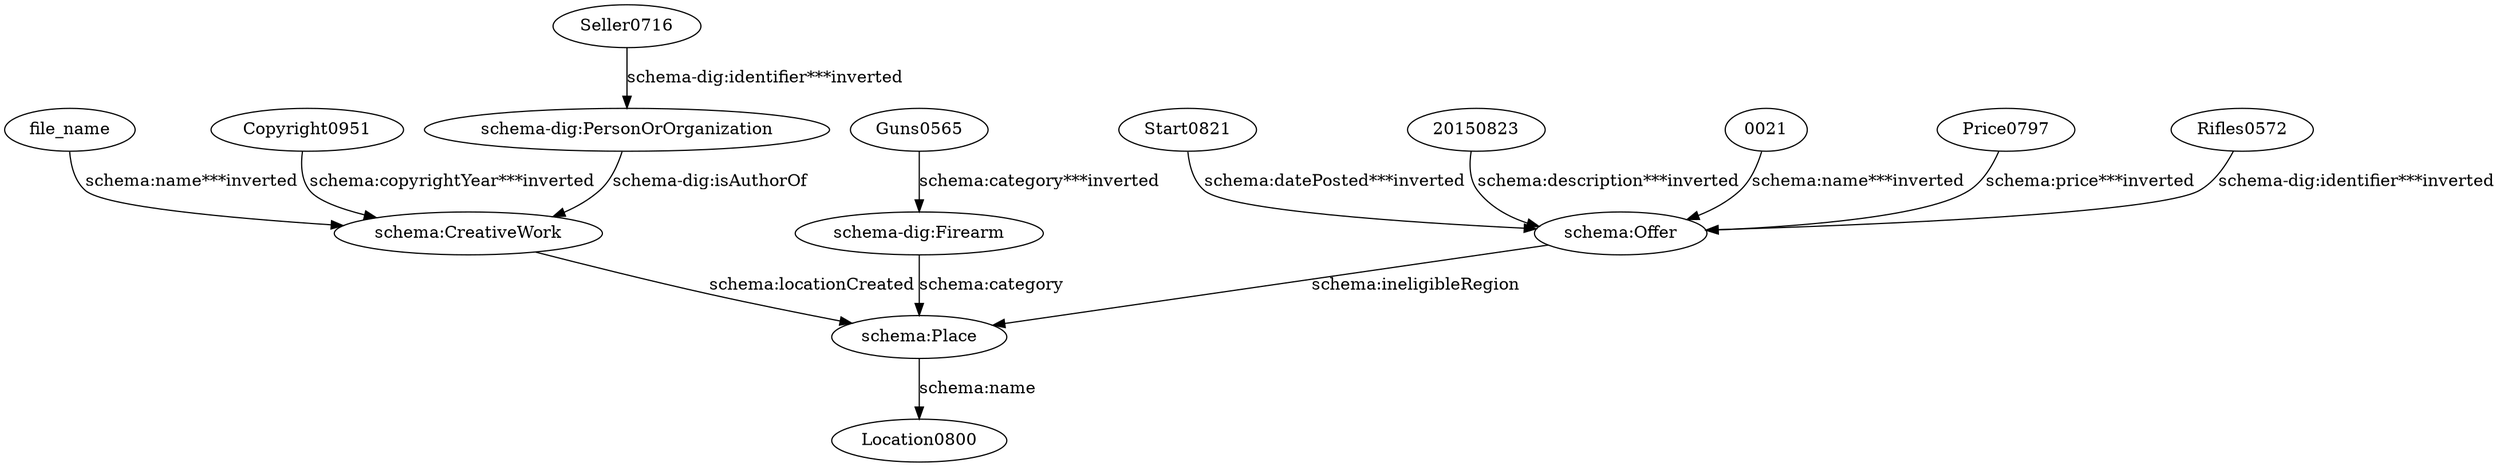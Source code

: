 digraph {
  "20150823" [type=attribute_name,label="20150823"]
  "0021" [type=attribute_name,label="0021"]
  "schema:Offer1" [type=class_uri,label="schema:Offer"]
  Copyright0951 [type=attribute_name,label=Copyright0951]
  "schema:CreativeWork1" [type=class_uri,label="schema:CreativeWork"]
  Guns0565 [type=attribute_name,label=Guns0565]
  "schema-dig:Firearm1" [type=class_uri,label="schema-dig:Firearm"]
  Price0797 [type=attribute_name,label=Price0797]
  Rifles0572 [type=attribute_name,label=Rifles0572]
  Seller0716 [type=attribute_name,label=Seller0716]
  "schema-dig:PersonOrOrganization1" [type=class_uri,label="schema-dig:PersonOrOrganization"]
  Start0821 [type=attribute_name,label=Start0821]
  file_name [type=attribute_name,label=file_name]
  "schema:Place1" [type=class_uri,label="schema:Place"]
  Location0800 [type=attribute_name,label=Location0800]
  "0021" -> "schema:Offer1" [type=st_property_uri,label="schema:name***inverted",weight=1]
  "20150823" -> "schema:Offer1" [type=st_property_uri,label="schema:description***inverted",weight=1]
  Copyright0951 -> "schema:CreativeWork1" [type=st_property_uri,label="schema:copyrightYear***inverted",weight=1]
  Guns0565 -> "schema-dig:Firearm1" [type=st_property_uri,label="schema:category***inverted",weight=1]
  Price0797 -> "schema:Offer1" [type=st_property_uri,label="schema:price***inverted",weight=1]
  Rifles0572 -> "schema:Offer1" [type=st_property_uri,label="schema-dig:identifier***inverted",weight=1]
  Seller0716 -> "schema-dig:PersonOrOrganization1" [type=st_property_uri,label="schema-dig:identifier***inverted",weight=1]
  Start0821 -> "schema:Offer1" [type=st_property_uri,label="schema:datePosted***inverted",weight=1]
  file_name -> "schema:CreativeWork1" [type=st_property_uri,label="schema:name***inverted",weight=1]
  "schema-dig:Firearm1" -> "schema:Place1" [label="schema:category",type=inherited,weight=4]
  "schema-dig:PersonOrOrganization1" -> "schema:CreativeWork1" [label="schema-dig:isAuthorOf",type=direct_property_uri,weight=1]
  "schema:CreativeWork1" -> "schema:Place1" [label="schema:locationCreated",type=direct_property_uri,weight=1]
  "schema:Offer1" -> "schema:Place1" [label="schema:ineligibleRegion",type=direct_property_uri,weight=1]
  "schema:Place1" -> Location0800 [label="schema:name",type=st_property_uri]
}
